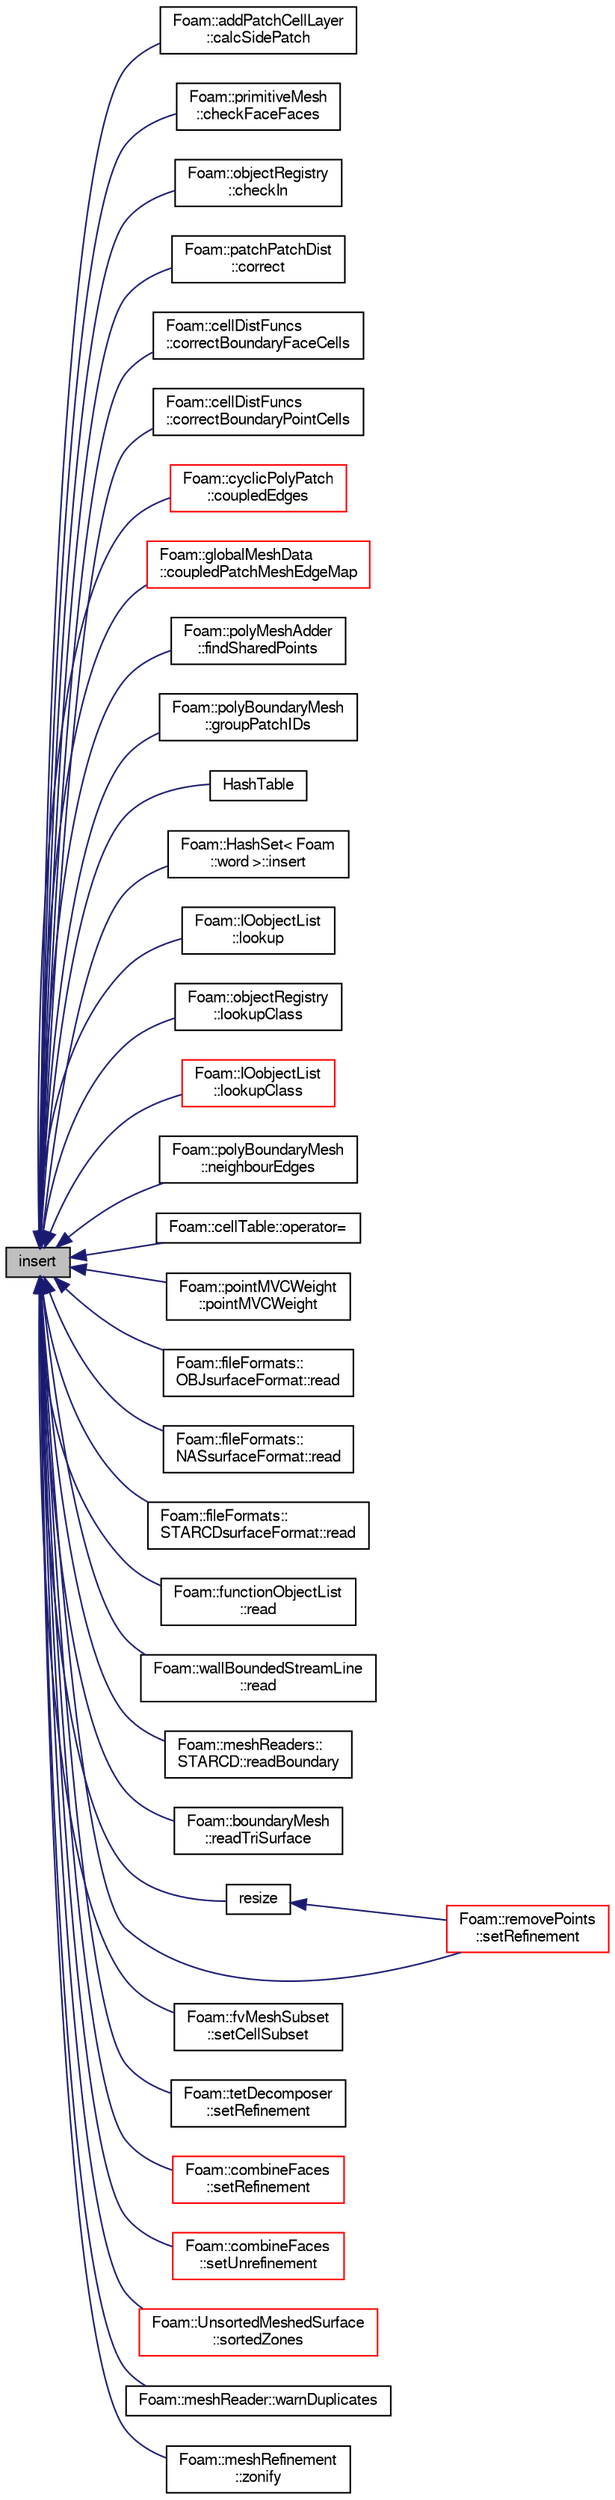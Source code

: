 digraph "insert"
{
  bgcolor="transparent";
  edge [fontname="FreeSans",fontsize="10",labelfontname="FreeSans",labelfontsize="10"];
  node [fontname="FreeSans",fontsize="10",shape=record];
  rankdir="LR";
  Node1 [label="insert",height=0.2,width=0.4,color="black", fillcolor="grey75", style="filled" fontcolor="black"];
  Node1 -> Node2 [dir="back",color="midnightblue",fontsize="10",style="solid",fontname="FreeSans"];
  Node2 [label="Foam::addPatchCellLayer\l::calcSidePatch",height=0.2,width=0.4,color="black",URL="$a00025.html#a25346f181e6f56df9a1839ff94eea581",tooltip="Boundary edges get extruded into boundary faces. Determine patch. "];
  Node1 -> Node3 [dir="back",color="midnightblue",fontsize="10",style="solid",fontname="FreeSans"];
  Node3 [label="Foam::primitiveMesh\l::checkFaceFaces",height=0.2,width=0.4,color="black",URL="$a01911.html#ab2c6fde7c32fb3cad3c0b8201ff83180",tooltip="Check face-face connectivity. "];
  Node1 -> Node4 [dir="back",color="midnightblue",fontsize="10",style="solid",fontname="FreeSans"];
  Node4 [label="Foam::objectRegistry\l::checkIn",height=0.2,width=0.4,color="black",URL="$a01640.html#ad3c8cc37af87d9f46705607ef6a989e7",tooltip="Add an regIOobject to registry. "];
  Node1 -> Node5 [dir="back",color="midnightblue",fontsize="10",style="solid",fontname="FreeSans"];
  Node5 [label="Foam::patchPatchDist\l::correct",height=0.2,width=0.4,color="black",URL="$a01756.html#a3ae44b28050c3aa494c1d8e18cf618c1",tooltip="Correct for mesh geom/topo changes. "];
  Node1 -> Node6 [dir="back",color="midnightblue",fontsize="10",style="solid",fontname="FreeSans"];
  Node6 [label="Foam::cellDistFuncs\l::correctBoundaryFaceCells",height=0.2,width=0.4,color="black",URL="$a00199.html#a5198bdca2e34eb1b084a525b90740576",tooltip="Correct all cells connected to boundary (via face). Sets values in. "];
  Node1 -> Node7 [dir="back",color="midnightblue",fontsize="10",style="solid",fontname="FreeSans"];
  Node7 [label="Foam::cellDistFuncs\l::correctBoundaryPointCells",height=0.2,width=0.4,color="black",URL="$a00199.html#a7438151f39b383ddccb8cb95cf77202f",tooltip="Correct all cells connected to wall (via point). Sets values in. "];
  Node1 -> Node8 [dir="back",color="midnightblue",fontsize="10",style="solid",fontname="FreeSans"];
  Node8 [label="Foam::cyclicPolyPatch\l::coupledEdges",height=0.2,width=0.4,color="red",URL="$a00463.html#aeb3422aeee49268307deb477d32dc2d3",tooltip="Return connected edges (from patch local to neighbour patch local). "];
  Node1 -> Node9 [dir="back",color="midnightblue",fontsize="10",style="solid",fontname="FreeSans"];
  Node9 [label="Foam::globalMeshData\l::coupledPatchMeshEdgeMap",height=0.2,width=0.4,color="red",URL="$a00908.html#a68fe01255a021a4fae072146a6274076",tooltip="Return map from mesh edges to coupledPatch edges. "];
  Node1 -> Node10 [dir="back",color="midnightblue",fontsize="10",style="solid",fontname="FreeSans"];
  Node10 [label="Foam::polyMeshAdder\l::findSharedPoints",height=0.2,width=0.4,color="black",URL="$a01862.html#a635b09647032a29d1e0aad6091b96f47",tooltip="Find topologically and geometrically shared points. "];
  Node1 -> Node11 [dir="back",color="midnightblue",fontsize="10",style="solid",fontname="FreeSans"];
  Node11 [label="Foam::polyBoundaryMesh\l::groupPatchIDs",height=0.2,width=0.4,color="black",URL="$a01855.html#aa13bd3b52ad1242feaa536f5c38a22eb",tooltip="Per patch group the patch indices. "];
  Node1 -> Node12 [dir="back",color="midnightblue",fontsize="10",style="solid",fontname="FreeSans"];
  Node12 [label="HashTable",height=0.2,width=0.4,color="black",URL="$a00959.html#ae83698bcb81dfd4906120001255dfa4d",tooltip="Construct as copy. "];
  Node1 -> Node13 [dir="back",color="midnightblue",fontsize="10",style="solid",fontname="FreeSans"];
  Node13 [label="Foam::HashSet\< Foam\l::word \>::insert",height=0.2,width=0.4,color="black",URL="$a00957.html#a49f0753d9652681fc3a81f59951a0ad7",tooltip="Insert a new entry. "];
  Node1 -> Node14 [dir="back",color="midnightblue",fontsize="10",style="solid",fontname="FreeSans"];
  Node14 [label="Foam::IOobjectList\l::lookup",height=0.2,width=0.4,color="black",URL="$a01143.html#a9fae6fd83266712411693297d524e576",tooltip="Return the list for all IOobects whose name matches name. "];
  Node1 -> Node15 [dir="back",color="midnightblue",fontsize="10",style="solid",fontname="FreeSans"];
  Node15 [label="Foam::objectRegistry\l::lookupClass",height=0.2,width=0.4,color="black",URL="$a01640.html#a2aae354992701c30b7008b751d196584"];
  Node1 -> Node16 [dir="back",color="midnightblue",fontsize="10",style="solid",fontname="FreeSans"];
  Node16 [label="Foam::IOobjectList\l::lookupClass",height=0.2,width=0.4,color="red",URL="$a01143.html#a6bb7ea6a3d433ef4560d7630cfc4ab3a",tooltip="Return the list for all IOobjects of a given class. "];
  Node1 -> Node17 [dir="back",color="midnightblue",fontsize="10",style="solid",fontname="FreeSans"];
  Node17 [label="Foam::polyBoundaryMesh\l::neighbourEdges",height=0.2,width=0.4,color="black",URL="$a01855.html#a1622aa14f9257dc2d02f4bd0826049e7",tooltip="Per patch the edges on the neighbouring patch. Is for every external. "];
  Node1 -> Node18 [dir="back",color="midnightblue",fontsize="10",style="solid",fontname="FreeSans"];
  Node18 [label="Foam::cellTable::operator=",height=0.2,width=0.4,color="black",URL="$a00225.html#ac2838337150ab074428de8db53fea67f",tooltip="Assign from cellZones. "];
  Node1 -> Node19 [dir="back",color="midnightblue",fontsize="10",style="solid",fontname="FreeSans"];
  Node19 [label="Foam::pointMVCWeight\l::pointMVCWeight",height=0.2,width=0.4,color="black",URL="$a01834.html#a9eb2a5cf66e8072aff3e81864ce7bfc9",tooltip="Construct from components. "];
  Node1 -> Node20 [dir="back",color="midnightblue",fontsize="10",style="solid",fontname="FreeSans"];
  Node20 [label="Foam::fileFormats::\lOBJsurfaceFormat::read",height=0.2,width=0.4,color="black",URL="$a01643.html#a464ebd67acbdff0014d4dae69e3ec4be",tooltip="Read from file. "];
  Node1 -> Node21 [dir="back",color="midnightblue",fontsize="10",style="solid",fontname="FreeSans"];
  Node21 [label="Foam::fileFormats::\lNASsurfaceFormat::read",height=0.2,width=0.4,color="black",URL="$a01526.html#a464ebd67acbdff0014d4dae69e3ec4be",tooltip="Read from a file. "];
  Node1 -> Node22 [dir="back",color="midnightblue",fontsize="10",style="solid",fontname="FreeSans"];
  Node22 [label="Foam::fileFormats::\lSTARCDsurfaceFormat::read",height=0.2,width=0.4,color="black",URL="$a02364.html#a464ebd67acbdff0014d4dae69e3ec4be",tooltip="Read from file. "];
  Node1 -> Node23 [dir="back",color="midnightblue",fontsize="10",style="solid",fontname="FreeSans"];
  Node23 [label="Foam::functionObjectList\l::read",height=0.2,width=0.4,color="black",URL="$a00844.html#af816873151ddb0126e98bb2f914d8ed5",tooltip="Read and set the function objects if their data have changed. "];
  Node1 -> Node24 [dir="back",color="midnightblue",fontsize="10",style="solid",fontname="FreeSans"];
  Node24 [label="Foam::wallBoundedStreamLine\l::read",height=0.2,width=0.4,color="black",URL="$a02753.html#aa9b8764750bd9ff67ca32b6551dc7847",tooltip="Read the field average data. "];
  Node1 -> Node25 [dir="back",color="midnightblue",fontsize="10",style="solid",fontname="FreeSans"];
  Node25 [label="Foam::meshReaders::\lSTARCD::readBoundary",height=0.2,width=0.4,color="black",URL="$a02360.html#aaa5ec51e2b805018e53dda083fdaf762",tooltip="Read boundary (cell/face) definitions. "];
  Node1 -> Node26 [dir="back",color="midnightblue",fontsize="10",style="solid",fontname="FreeSans"];
  Node26 [label="Foam::boundaryMesh\l::readTriSurface",height=0.2,width=0.4,color="black",URL="$a00142.html#a2ee25ae613c57256a825ff088edc0839",tooltip="Read from triSurface. "];
  Node1 -> Node27 [dir="back",color="midnightblue",fontsize="10",style="solid",fontname="FreeSans"];
  Node27 [label="resize",height=0.2,width=0.4,color="black",URL="$a00959.html#ae697ea15032f01f89988bb8ada677832",tooltip="Resize the hash table for efficiency. "];
  Node27 -> Node28 [dir="back",color="midnightblue",fontsize="10",style="solid",fontname="FreeSans"];
  Node28 [label="Foam::removePoints\l::setRefinement",height=0.2,width=0.4,color="red",URL="$a02099.html#a9e4bbed42eb828caa39cf0e1c437bb88",tooltip="Play commands into polyTopoChange to remove points. Gets. "];
  Node1 -> Node29 [dir="back",color="midnightblue",fontsize="10",style="solid",fontname="FreeSans"];
  Node29 [label="Foam::fvMeshSubset\l::setCellSubset",height=0.2,width=0.4,color="black",URL="$a00856.html#a7007bf1daafcf75caa93fdb67143236e",tooltip="Set the subset. Create &quot;oldInternalFaces&quot; patch for exposed. "];
  Node1 -> Node28 [dir="back",color="midnightblue",fontsize="10",style="solid",fontname="FreeSans"];
  Node1 -> Node30 [dir="back",color="midnightblue",fontsize="10",style="solid",fontname="FreeSans"];
  Node30 [label="Foam::tetDecomposer\l::setRefinement",height=0.2,width=0.4,color="black",URL="$a02495.html#aeb1123afb6f39d7eb332698e53fc5610",tooltip="Insert all changes into meshMod to convert the polyMesh into. "];
  Node1 -> Node31 [dir="back",color="midnightblue",fontsize="10",style="solid",fontname="FreeSans"];
  Node31 [label="Foam::combineFaces\l::setRefinement",height=0.2,width=0.4,color="red",URL="$a00307.html#a67d2bb0d6cac2b27ae250df417ef6942",tooltip="Play commands into polyTopoChange to combine faces. Gets. "];
  Node1 -> Node32 [dir="back",color="midnightblue",fontsize="10",style="solid",fontname="FreeSans"];
  Node32 [label="Foam::combineFaces\l::setUnrefinement",height=0.2,width=0.4,color="red",URL="$a00307.html#a5e5e6cc1f97c15b7bffabbda6a33b863",tooltip="Play commands into polyTopoChange to reinsert original faces. "];
  Node1 -> Node33 [dir="back",color="midnightblue",fontsize="10",style="solid",fontname="FreeSans"];
  Node33 [label="Foam::UnsortedMeshedSurface\l::sortedZones",height=0.2,width=0.4,color="red",URL="$a02685.html#ac8dc2e2101632583877c186dc03de67d",tooltip="Sort faces according to zoneIds. "];
  Node1 -> Node34 [dir="back",color="midnightblue",fontsize="10",style="solid",fontname="FreeSans"];
  Node34 [label="Foam::meshReader::warnDuplicates",height=0.2,width=0.4,color="black",URL="$a01427.html#a2638db035b2a192cbe57e864292f2823",tooltip="Warn about repeated names. "];
  Node1 -> Node35 [dir="back",color="midnightblue",fontsize="10",style="solid",fontname="FreeSans"];
  Node35 [label="Foam::meshRefinement\l::zonify",height=0.2,width=0.4,color="black",URL="$a01428.html#a90cf965dfe02eb20f11a4a8c6035747f",tooltip="Put faces/cells into zones according to surface specification. "];
}
